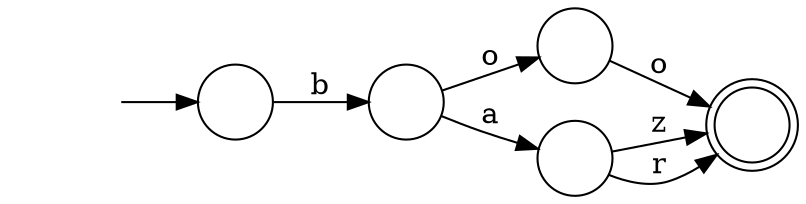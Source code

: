 digraph Automaton {
  rankdir = LR;
  0 [shape=doublecircle,label=""];
  1 [shape=circle,label=""];
  1 -> 0 [label="o"]
  2 [shape=circle,label=""];
  initial [shape=plaintext,label=""];
  initial -> 2
  2 -> 4 [label="b"]
  3 [shape=circle,label=""];
  3 -> 0 [label="z"]
  3 -> 0 [label="r"]
  4 [shape=circle,label=""];
  4 -> 3 [label="a"]
  4 -> 1 [label="o"]
}

